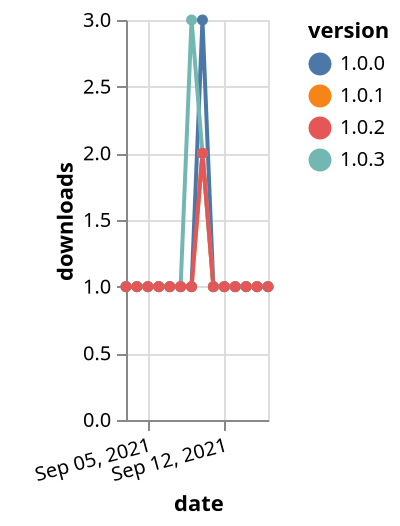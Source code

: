 {"$schema": "https://vega.github.io/schema/vega-lite/v5.json", "description": "A simple bar chart with embedded data.", "data": {"values": [{"date": "2021-09-03", "total": 144, "delta": 1, "version": "1.0.1"}, {"date": "2021-09-04", "total": 145, "delta": 1, "version": "1.0.1"}, {"date": "2021-09-05", "total": 146, "delta": 1, "version": "1.0.1"}, {"date": "2021-09-06", "total": 147, "delta": 1, "version": "1.0.1"}, {"date": "2021-09-07", "total": 148, "delta": 1, "version": "1.0.1"}, {"date": "2021-09-08", "total": 149, "delta": 1, "version": "1.0.1"}, {"date": "2021-09-09", "total": 150, "delta": 1, "version": "1.0.1"}, {"date": "2021-09-10", "total": 152, "delta": 2, "version": "1.0.1"}, {"date": "2021-09-11", "total": 153, "delta": 1, "version": "1.0.1"}, {"date": "2021-09-12", "total": 154, "delta": 1, "version": "1.0.1"}, {"date": "2021-09-13", "total": 155, "delta": 1, "version": "1.0.1"}, {"date": "2021-09-14", "total": 156, "delta": 1, "version": "1.0.1"}, {"date": "2021-09-15", "total": 157, "delta": 1, "version": "1.0.1"}, {"date": "2021-09-16", "total": 158, "delta": 1, "version": "1.0.1"}, {"date": "2021-09-03", "total": 211, "delta": 1, "version": "1.0.0"}, {"date": "2021-09-04", "total": 212, "delta": 1, "version": "1.0.0"}, {"date": "2021-09-05", "total": 213, "delta": 1, "version": "1.0.0"}, {"date": "2021-09-06", "total": 214, "delta": 1, "version": "1.0.0"}, {"date": "2021-09-07", "total": 215, "delta": 1, "version": "1.0.0"}, {"date": "2021-09-08", "total": 216, "delta": 1, "version": "1.0.0"}, {"date": "2021-09-09", "total": 217, "delta": 1, "version": "1.0.0"}, {"date": "2021-09-10", "total": 220, "delta": 3, "version": "1.0.0"}, {"date": "2021-09-11", "total": 221, "delta": 1, "version": "1.0.0"}, {"date": "2021-09-12", "total": 222, "delta": 1, "version": "1.0.0"}, {"date": "2021-09-13", "total": 223, "delta": 1, "version": "1.0.0"}, {"date": "2021-09-14", "total": 224, "delta": 1, "version": "1.0.0"}, {"date": "2021-09-15", "total": 225, "delta": 1, "version": "1.0.0"}, {"date": "2021-09-16", "total": 226, "delta": 1, "version": "1.0.0"}, {"date": "2021-09-03", "total": 158, "delta": 1, "version": "1.0.3"}, {"date": "2021-09-04", "total": 159, "delta": 1, "version": "1.0.3"}, {"date": "2021-09-05", "total": 160, "delta": 1, "version": "1.0.3"}, {"date": "2021-09-06", "total": 161, "delta": 1, "version": "1.0.3"}, {"date": "2021-09-07", "total": 162, "delta": 1, "version": "1.0.3"}, {"date": "2021-09-08", "total": 163, "delta": 1, "version": "1.0.3"}, {"date": "2021-09-09", "total": 166, "delta": 3, "version": "1.0.3"}, {"date": "2021-09-10", "total": 168, "delta": 2, "version": "1.0.3"}, {"date": "2021-09-11", "total": 169, "delta": 1, "version": "1.0.3"}, {"date": "2021-09-12", "total": 170, "delta": 1, "version": "1.0.3"}, {"date": "2021-09-13", "total": 171, "delta": 1, "version": "1.0.3"}, {"date": "2021-09-14", "total": 172, "delta": 1, "version": "1.0.3"}, {"date": "2021-09-15", "total": 173, "delta": 1, "version": "1.0.3"}, {"date": "2021-09-16", "total": 174, "delta": 1, "version": "1.0.3"}, {"date": "2021-09-03", "total": 142, "delta": 1, "version": "1.0.2"}, {"date": "2021-09-04", "total": 143, "delta": 1, "version": "1.0.2"}, {"date": "2021-09-05", "total": 144, "delta": 1, "version": "1.0.2"}, {"date": "2021-09-06", "total": 145, "delta": 1, "version": "1.0.2"}, {"date": "2021-09-07", "total": 146, "delta": 1, "version": "1.0.2"}, {"date": "2021-09-08", "total": 147, "delta": 1, "version": "1.0.2"}, {"date": "2021-09-09", "total": 148, "delta": 1, "version": "1.0.2"}, {"date": "2021-09-10", "total": 150, "delta": 2, "version": "1.0.2"}, {"date": "2021-09-11", "total": 151, "delta": 1, "version": "1.0.2"}, {"date": "2021-09-12", "total": 152, "delta": 1, "version": "1.0.2"}, {"date": "2021-09-13", "total": 153, "delta": 1, "version": "1.0.2"}, {"date": "2021-09-14", "total": 154, "delta": 1, "version": "1.0.2"}, {"date": "2021-09-15", "total": 155, "delta": 1, "version": "1.0.2"}, {"date": "2021-09-16", "total": 156, "delta": 1, "version": "1.0.2"}]}, "width": "container", "mark": {"type": "line", "point": {"filled": true}}, "encoding": {"x": {"field": "date", "type": "temporal", "timeUnit": "yearmonthdate", "title": "date", "axis": {"labelAngle": -15}}, "y": {"field": "delta", "type": "quantitative", "title": "downloads"}, "color": {"field": "version", "type": "nominal"}, "tooltip": {"field": "delta"}}}